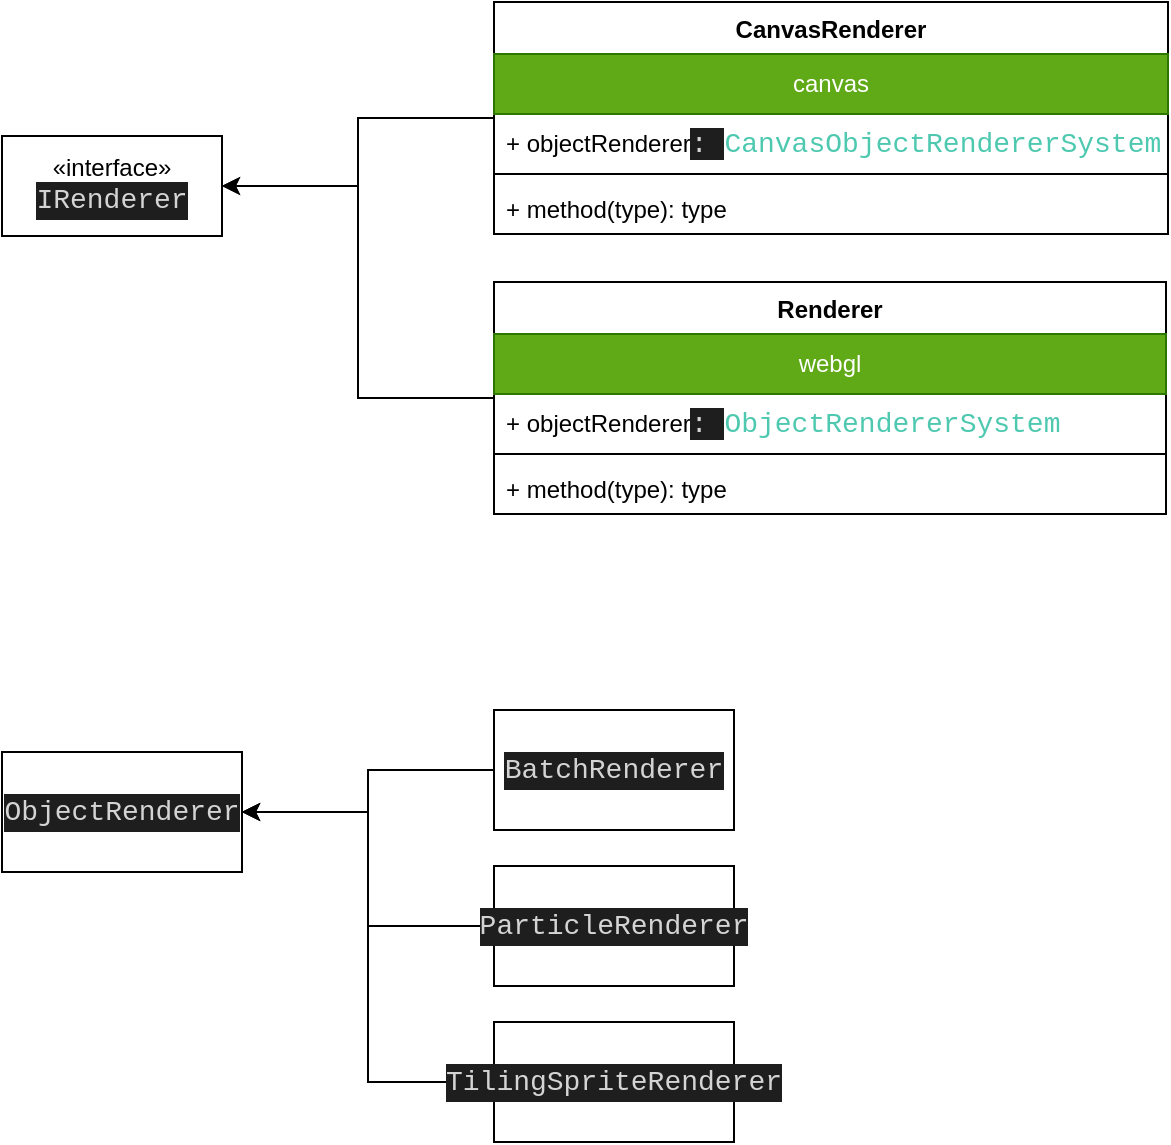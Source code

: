 <mxfile version="21.2.7" type="github" pages="2">
  <diagram name="render" id="e1oT-nx0cN_IvU85QJFF">
    <mxGraphModel dx="1195" dy="637" grid="0" gridSize="10" guides="1" tooltips="1" connect="1" arrows="1" fold="1" page="1" pageScale="1" pageWidth="1169" pageHeight="827" math="0" shadow="0">
      <root>
        <mxCell id="0" />
        <mxCell id="1" parent="0" />
        <mxCell id="wVjqyNlfLyHgIGJeyx53-1" value="«interface»&lt;br&gt;&lt;div style=&quot;color: rgb(212, 212, 212); background-color: rgb(30, 30, 30); font-family: Consolas, &amp;quot;Courier New&amp;quot;, monospace; font-size: 14px; line-height: 19px;&quot;&gt;IRenderer&lt;/div&gt;" style="html=1;whiteSpace=wrap;" parent="1" vertex="1">
          <mxGeometry x="24" y="94" width="110" height="50" as="geometry" />
        </mxCell>
        <mxCell id="qQzPLSAb_yc15qAoAnq2-8" style="edgeStyle=orthogonalEdgeStyle;rounded=0;orthogonalLoop=1;jettySize=auto;html=1;entryX=1;entryY=0.5;entryDx=0;entryDy=0;" edge="1" parent="1" source="wVjqyNlfLyHgIGJeyx53-2" target="wVjqyNlfLyHgIGJeyx53-1">
          <mxGeometry relative="1" as="geometry" />
        </mxCell>
        <mxCell id="wVjqyNlfLyHgIGJeyx53-2" value="Renderer" style="swimlane;fontStyle=1;align=center;verticalAlign=top;childLayout=stackLayout;horizontal=1;startSize=26;horizontalStack=0;resizeParent=1;resizeParentMax=0;resizeLast=0;collapsible=1;marginBottom=0;whiteSpace=wrap;html=1;" parent="1" vertex="1">
          <mxGeometry x="270" y="167" width="336" height="116" as="geometry" />
        </mxCell>
        <mxCell id="qQzPLSAb_yc15qAoAnq2-11" value="webgl" style="text;html=1;strokeColor=#2D7600;fillColor=#60a917;align=center;verticalAlign=middle;whiteSpace=wrap;rounded=0;fontColor=#ffffff;" vertex="1" parent="wVjqyNlfLyHgIGJeyx53-2">
          <mxGeometry y="26" width="336" height="30" as="geometry" />
        </mxCell>
        <mxCell id="wVjqyNlfLyHgIGJeyx53-3" value="+&amp;nbsp;objectRenderer&lt;span style=&quot;background-color: rgb(30, 30, 30); color: rgb(212, 212, 212); font-family: Consolas, &amp;quot;Courier New&amp;quot;, monospace; font-size: 14px;&quot;&gt;:&amp;nbsp;&lt;/span&gt;&lt;span style=&quot;font-family: Consolas, &amp;quot;Courier New&amp;quot;, monospace; font-size: 14px; color: rgb(78, 201, 176);&quot;&gt;ObjectRendererSystem&lt;/span&gt;" style="text;strokeColor=none;fillColor=none;align=left;verticalAlign=top;spacingLeft=4;spacingRight=4;overflow=hidden;rotatable=0;points=[[0,0.5],[1,0.5]];portConstraint=eastwest;whiteSpace=wrap;html=1;" parent="wVjqyNlfLyHgIGJeyx53-2" vertex="1">
          <mxGeometry y="56" width="336" height="26" as="geometry" />
        </mxCell>
        <mxCell id="wVjqyNlfLyHgIGJeyx53-4" value="" style="line;strokeWidth=1;fillColor=none;align=left;verticalAlign=middle;spacingTop=-1;spacingLeft=3;spacingRight=3;rotatable=0;labelPosition=right;points=[];portConstraint=eastwest;strokeColor=inherit;" parent="wVjqyNlfLyHgIGJeyx53-2" vertex="1">
          <mxGeometry y="82" width="336" height="8" as="geometry" />
        </mxCell>
        <mxCell id="wVjqyNlfLyHgIGJeyx53-5" value="+ method(type): type" style="text;strokeColor=none;fillColor=none;align=left;verticalAlign=top;spacingLeft=4;spacingRight=4;overflow=hidden;rotatable=0;points=[[0,0.5],[1,0.5]];portConstraint=eastwest;whiteSpace=wrap;html=1;" parent="wVjqyNlfLyHgIGJeyx53-2" vertex="1">
          <mxGeometry y="90" width="336" height="26" as="geometry" />
        </mxCell>
        <mxCell id="wVjqyNlfLyHgIGJeyx53-12" style="edgeStyle=orthogonalEdgeStyle;rounded=0;orthogonalLoop=1;jettySize=auto;html=1;" parent="1" source="wVjqyNlfLyHgIGJeyx53-6" target="wVjqyNlfLyHgIGJeyx53-1" edge="1">
          <mxGeometry relative="1" as="geometry" />
        </mxCell>
        <mxCell id="wVjqyNlfLyHgIGJeyx53-6" value="CanvasRenderer" style="swimlane;fontStyle=1;align=center;verticalAlign=top;childLayout=stackLayout;horizontal=1;startSize=26;horizontalStack=0;resizeParent=1;resizeParentMax=0;resizeLast=0;collapsible=1;marginBottom=0;whiteSpace=wrap;html=1;" parent="1" vertex="1">
          <mxGeometry x="270" y="27" width="337" height="116" as="geometry" />
        </mxCell>
        <mxCell id="qQzPLSAb_yc15qAoAnq2-9" value="canvas" style="text;html=1;strokeColor=#2D7600;fillColor=#60a917;align=center;verticalAlign=middle;whiteSpace=wrap;rounded=0;fontColor=#ffffff;" vertex="1" parent="wVjqyNlfLyHgIGJeyx53-6">
          <mxGeometry y="26" width="337" height="30" as="geometry" />
        </mxCell>
        <mxCell id="wVjqyNlfLyHgIGJeyx53-7" value="+&amp;nbsp;objectRenderer&lt;span style=&quot;background-color: rgb(30, 30, 30); color: rgb(212, 212, 212); font-family: Consolas, &amp;quot;Courier New&amp;quot;, monospace; font-size: 14px;&quot;&gt;:&amp;nbsp;&lt;/span&gt;&lt;span style=&quot;font-family: Consolas, &amp;quot;Courier New&amp;quot;, monospace; font-size: 14px; color: rgb(78, 201, 176);&quot;&gt;CanvasObjectRendererSystem&lt;/span&gt;&lt;span style=&quot;background-color: rgb(30, 30, 30); color: rgb(212, 212, 212); font-family: Consolas, &amp;quot;Courier New&amp;quot;, monospace; font-size: 14px;&quot;&gt;;&lt;/span&gt;" style="text;strokeColor=none;fillColor=none;align=left;verticalAlign=top;spacingLeft=4;spacingRight=4;overflow=hidden;rotatable=0;points=[[0,0.5],[1,0.5]];portConstraint=eastwest;whiteSpace=wrap;html=1;" parent="wVjqyNlfLyHgIGJeyx53-6" vertex="1">
          <mxGeometry y="56" width="337" height="26" as="geometry" />
        </mxCell>
        <mxCell id="wVjqyNlfLyHgIGJeyx53-8" value="" style="line;strokeWidth=1;fillColor=none;align=left;verticalAlign=middle;spacingTop=-1;spacingLeft=3;spacingRight=3;rotatable=0;labelPosition=right;points=[];portConstraint=eastwest;strokeColor=inherit;" parent="wVjqyNlfLyHgIGJeyx53-6" vertex="1">
          <mxGeometry y="82" width="337" height="8" as="geometry" />
        </mxCell>
        <mxCell id="wVjqyNlfLyHgIGJeyx53-9" value="+ method(type): type" style="text;strokeColor=none;fillColor=none;align=left;verticalAlign=top;spacingLeft=4;spacingRight=4;overflow=hidden;rotatable=0;points=[[0,0.5],[1,0.5]];portConstraint=eastwest;whiteSpace=wrap;html=1;" parent="wVjqyNlfLyHgIGJeyx53-6" vertex="1">
          <mxGeometry y="90" width="337" height="26" as="geometry" />
        </mxCell>
        <mxCell id="qQzPLSAb_yc15qAoAnq2-1" value="&lt;div style=&quot;color: rgb(212, 212, 212); background-color: rgb(30, 30, 30); font-family: Consolas, &amp;quot;Courier New&amp;quot;, monospace; font-size: 14px; line-height: 19px;&quot;&gt;ObjectRenderer&lt;/div&gt;" style="whiteSpace=wrap;html=1;" vertex="1" parent="1">
          <mxGeometry x="24" y="402" width="120" height="60" as="geometry" />
        </mxCell>
        <mxCell id="qQzPLSAb_yc15qAoAnq2-3" style="edgeStyle=orthogonalEdgeStyle;rounded=0;orthogonalLoop=1;jettySize=auto;html=1;" edge="1" parent="1" source="qQzPLSAb_yc15qAoAnq2-2" target="qQzPLSAb_yc15qAoAnq2-1">
          <mxGeometry relative="1" as="geometry" />
        </mxCell>
        <mxCell id="qQzPLSAb_yc15qAoAnq2-2" value="&lt;div style=&quot;color: rgb(212, 212, 212); background-color: rgb(30, 30, 30); font-family: Consolas, &amp;quot;Courier New&amp;quot;, monospace; font-size: 14px; line-height: 19px;&quot;&gt;BatchRenderer&lt;/div&gt;" style="whiteSpace=wrap;html=1;" vertex="1" parent="1">
          <mxGeometry x="270" y="381" width="120" height="60" as="geometry" />
        </mxCell>
        <mxCell id="qQzPLSAb_yc15qAoAnq2-5" style="edgeStyle=orthogonalEdgeStyle;rounded=0;orthogonalLoop=1;jettySize=auto;html=1;" edge="1" parent="1" source="qQzPLSAb_yc15qAoAnq2-4" target="qQzPLSAb_yc15qAoAnq2-1">
          <mxGeometry relative="1" as="geometry" />
        </mxCell>
        <mxCell id="qQzPLSAb_yc15qAoAnq2-4" value="&lt;div style=&quot;color: rgb(212, 212, 212); background-color: rgb(30, 30, 30); font-family: Consolas, &amp;quot;Courier New&amp;quot;, monospace; font-size: 14px; line-height: 19px;&quot;&gt;ParticleRenderer&lt;/div&gt;" style="whiteSpace=wrap;html=1;" vertex="1" parent="1">
          <mxGeometry x="270" y="459" width="120" height="60" as="geometry" />
        </mxCell>
        <mxCell id="qQzPLSAb_yc15qAoAnq2-12" style="edgeStyle=orthogonalEdgeStyle;rounded=0;orthogonalLoop=1;jettySize=auto;html=1;entryX=1;entryY=0.5;entryDx=0;entryDy=0;" edge="1" parent="1" source="qQzPLSAb_yc15qAoAnq2-6" target="qQzPLSAb_yc15qAoAnq2-1">
          <mxGeometry relative="1" as="geometry" />
        </mxCell>
        <mxCell id="qQzPLSAb_yc15qAoAnq2-6" value="&lt;div style=&quot;color: rgb(212, 212, 212); background-color: rgb(30, 30, 30); font-family: Consolas, &amp;quot;Courier New&amp;quot;, monospace; font-size: 14px; line-height: 19px;&quot;&gt;TilingSpriteRenderer&lt;/div&gt;" style="whiteSpace=wrap;html=1;" vertex="1" parent="1">
          <mxGeometry x="270" y="537" width="120" height="60" as="geometry" />
        </mxCell>
      </root>
    </mxGraphModel>
  </diagram>
  <diagram id="_kAjFn_9z7PhHfTa6r1Q" name="DisplayObject">
    <mxGraphModel dx="1434" dy="764" grid="0" gridSize="10" guides="1" tooltips="1" connect="1" arrows="1" fold="1" page="1" pageScale="1" pageWidth="1169" pageHeight="827" math="0" shadow="0">
      <root>
        <mxCell id="0" />
        <mxCell id="1" parent="0" />
        <mxCell id="FYwhKH93QQUQhRLDwPtf-1" value="&lt;div style=&quot;color: rgb(212, 212, 212); background-color: rgb(30, 30, 30); font-family: Consolas, &amp;quot;Courier New&amp;quot;, monospace; font-size: 14px; line-height: 19px;&quot;&gt;&lt;div&gt;&amp;nbsp;*&amp;nbsp;##&amp;nbsp;Display&amp;nbsp;objects&amp;nbsp;implemented&amp;nbsp;in&amp;nbsp;PixiJS&lt;/div&gt;&lt;div&gt;&lt;span style=&quot;color: #6a9955;&quot;&gt;&amp;nbsp;*&lt;/span&gt;&lt;/div&gt;&lt;div&gt;&lt;span style=&quot;color: #6a9955;&quot;&gt;&amp;nbsp;*&amp;nbsp;|&amp;nbsp;Display&amp;nbsp;Object&amp;nbsp;&amp;nbsp;&amp;nbsp;&amp;nbsp;&amp;nbsp;&amp;nbsp;&amp;nbsp;&amp;nbsp;&amp;nbsp;&amp;nbsp;&amp;nbsp;&amp;nbsp;&amp;nbsp;&amp;nbsp;&amp;nbsp;&amp;nbsp;&amp;nbsp;&amp;nbsp;|&amp;nbsp;Description&amp;nbsp;&amp;nbsp;&amp;nbsp;&amp;nbsp;&amp;nbsp;&amp;nbsp;&amp;nbsp;&amp;nbsp;&amp;nbsp;&amp;nbsp;&amp;nbsp;&amp;nbsp;&amp;nbsp;&amp;nbsp;&amp;nbsp;&amp;nbsp;&amp;nbsp;&amp;nbsp;&amp;nbsp;&amp;nbsp;&amp;nbsp;&amp;nbsp;&amp;nbsp;&amp;nbsp;&amp;nbsp;&amp;nbsp;&amp;nbsp;&amp;nbsp;&amp;nbsp;&amp;nbsp;&amp;nbsp;&amp;nbsp;&amp;nbsp;&amp;nbsp;&amp;nbsp;&amp;nbsp;&amp;nbsp;&amp;nbsp;&amp;nbsp;&amp;nbsp;&amp;nbsp;&amp;nbsp;&amp;nbsp;&amp;nbsp;&amp;nbsp;&amp;nbsp;&amp;nbsp;&amp;nbsp;&amp;nbsp;&amp;nbsp;&amp;nbsp;&amp;nbsp;&amp;nbsp;&amp;nbsp;&amp;nbsp;&amp;nbsp;&amp;nbsp;&amp;nbsp;&amp;nbsp;|&lt;/span&gt;&lt;/div&gt;&lt;div&gt;&lt;span style=&quot;color: #6a9955;&quot;&gt;&amp;nbsp;*&amp;nbsp;|&amp;nbsp;-------------------------------&amp;nbsp;|&amp;nbsp;---------------------------------------------------------------------&amp;nbsp;|&lt;/span&gt;&lt;/div&gt;&lt;div&gt;&lt;span style=&quot;color: #6a9955;&quot;&gt;&amp;nbsp;*&amp;nbsp;|&amp;nbsp;&lt;/span&gt;&lt;span style=&quot;color: #4ec9b0;&quot;&gt;{&lt;/span&gt;&lt;span style=&quot;color: #569cd6;&quot;&gt;@link&lt;/span&gt;&lt;span style=&quot;color: #4ec9b0;&quot;&gt;&amp;nbsp;&lt;/span&gt;&lt;span style=&quot;color: #9cdcfe;&quot;&gt;PIXI.Container&lt;/span&gt;&lt;span style=&quot;color: #4ec9b0;&quot;&gt;}&lt;/span&gt;&lt;span style=&quot;color: #6a9955;&quot;&gt;&amp;nbsp;&amp;nbsp;&amp;nbsp;&amp;nbsp;&amp;nbsp;&amp;nbsp;&amp;nbsp;&amp;nbsp;&amp;nbsp;&amp;nbsp;|&amp;nbsp;Adds&amp;nbsp;support&amp;nbsp;for&amp;nbsp;`children`&amp;nbsp;to&amp;nbsp;DisplayObject&amp;nbsp;&amp;nbsp;&amp;nbsp;&amp;nbsp;&amp;nbsp;&amp;nbsp;&amp;nbsp;&amp;nbsp;&amp;nbsp;&amp;nbsp;&amp;nbsp;&amp;nbsp;&amp;nbsp;&amp;nbsp;&amp;nbsp;&amp;nbsp;&amp;nbsp;&amp;nbsp;&amp;nbsp;&amp;nbsp;&amp;nbsp;&amp;nbsp;&amp;nbsp;&amp;nbsp;&amp;nbsp;&amp;nbsp;|&lt;/span&gt;&lt;/div&gt;&lt;div&gt;&lt;span style=&quot;color: #6a9955;&quot;&gt;&amp;nbsp;*&amp;nbsp;|&amp;nbsp;&lt;/span&gt;&lt;span style=&quot;color: #4ec9b0;&quot;&gt;{&lt;/span&gt;&lt;span style=&quot;color: #569cd6;&quot;&gt;@link&lt;/span&gt;&lt;span style=&quot;color: #4ec9b0;&quot;&gt;&amp;nbsp;&lt;/span&gt;&lt;span style=&quot;color: #9cdcfe;&quot;&gt;PIXI.Graphics&lt;/span&gt;&lt;span style=&quot;color: #4ec9b0;&quot;&gt;}&lt;/span&gt;&lt;span style=&quot;color: #6a9955;&quot;&gt;&amp;nbsp;&amp;nbsp;&amp;nbsp;&amp;nbsp;&amp;nbsp;&amp;nbsp;&amp;nbsp;&amp;nbsp;&amp;nbsp;&amp;nbsp;&amp;nbsp;|&amp;nbsp;Shape-drawing&amp;nbsp;display&amp;nbsp;object&amp;nbsp;similar&amp;nbsp;to&amp;nbsp;the&amp;nbsp;Canvas&amp;nbsp;API&amp;nbsp;&amp;nbsp;&amp;nbsp;&amp;nbsp;&amp;nbsp;&amp;nbsp;&amp;nbsp;&amp;nbsp;&amp;nbsp;&amp;nbsp;&amp;nbsp;&amp;nbsp;&amp;nbsp;&amp;nbsp;&amp;nbsp;&amp;nbsp;|&lt;/span&gt;&lt;/div&gt;&lt;div&gt;&lt;span style=&quot;color: #6a9955;&quot;&gt;&amp;nbsp;*&amp;nbsp;|&amp;nbsp;&lt;/span&gt;&lt;span style=&quot;color: #4ec9b0;&quot;&gt;{&lt;/span&gt;&lt;span style=&quot;color: #569cd6;&quot;&gt;@link&lt;/span&gt;&lt;span style=&quot;color: #4ec9b0;&quot;&gt;&amp;nbsp;&lt;/span&gt;&lt;span style=&quot;color: #9cdcfe;&quot;&gt;PIXI.Sprite&lt;/span&gt;&lt;span style=&quot;color: #4ec9b0;&quot;&gt;}&lt;/span&gt;&lt;span style=&quot;color: #6a9955;&quot;&gt;&amp;nbsp;&amp;nbsp;&amp;nbsp;&amp;nbsp;&amp;nbsp;&amp;nbsp;&amp;nbsp;&amp;nbsp;&amp;nbsp;&amp;nbsp;&amp;nbsp;&amp;nbsp;&amp;nbsp;|&amp;nbsp;Draws&amp;nbsp;textures&amp;nbsp;(i.e.&amp;nbsp;images)&amp;nbsp;&amp;nbsp;&amp;nbsp;&amp;nbsp;&amp;nbsp;&amp;nbsp;&amp;nbsp;&amp;nbsp;&amp;nbsp;&amp;nbsp;&amp;nbsp;&amp;nbsp;&amp;nbsp;&amp;nbsp;&amp;nbsp;&amp;nbsp;&amp;nbsp;&amp;nbsp;&amp;nbsp;&amp;nbsp;&amp;nbsp;&amp;nbsp;&amp;nbsp;&amp;nbsp;&amp;nbsp;&amp;nbsp;&amp;nbsp;&amp;nbsp;&amp;nbsp;&amp;nbsp;&amp;nbsp;&amp;nbsp;&amp;nbsp;&amp;nbsp;&amp;nbsp;&amp;nbsp;&amp;nbsp;&amp;nbsp;&amp;nbsp;&amp;nbsp;&amp;nbsp;&amp;nbsp;|&lt;/span&gt;&lt;/div&gt;&lt;div&gt;&lt;span style=&quot;color: #6a9955;&quot;&gt;&amp;nbsp;*&amp;nbsp;|&amp;nbsp;&lt;/span&gt;&lt;span style=&quot;color: #4ec9b0;&quot;&gt;{&lt;/span&gt;&lt;span style=&quot;color: #569cd6;&quot;&gt;@link&lt;/span&gt;&lt;span style=&quot;color: #4ec9b0;&quot;&gt;&amp;nbsp;&lt;/span&gt;&lt;span style=&quot;color: #9cdcfe;&quot;&gt;PIXI.Text&lt;/span&gt;&lt;span style=&quot;color: #4ec9b0;&quot;&gt;}&lt;/span&gt;&lt;span style=&quot;color: #6a9955;&quot;&gt;&amp;nbsp;&amp;nbsp;&amp;nbsp;&amp;nbsp;&amp;nbsp;&amp;nbsp;&amp;nbsp;&amp;nbsp;&amp;nbsp;&amp;nbsp;&amp;nbsp;&amp;nbsp;&amp;nbsp;&amp;nbsp;&amp;nbsp;|&amp;nbsp;Draws&amp;nbsp;text&amp;nbsp;using&amp;nbsp;the&amp;nbsp;Canvas&amp;nbsp;API&amp;nbsp;internally&amp;nbsp;&amp;nbsp;&amp;nbsp;&amp;nbsp;&amp;nbsp;&amp;nbsp;&amp;nbsp;&amp;nbsp;&amp;nbsp;&amp;nbsp;&amp;nbsp;&amp;nbsp;&amp;nbsp;&amp;nbsp;&amp;nbsp;&amp;nbsp;&amp;nbsp;&amp;nbsp;&amp;nbsp;&amp;nbsp;&amp;nbsp;&amp;nbsp;&amp;nbsp;&amp;nbsp;&amp;nbsp;&amp;nbsp;&amp;nbsp;&amp;nbsp;|&lt;/span&gt;&lt;/div&gt;&lt;div&gt;&lt;span style=&quot;color: #6a9955;&quot;&gt;&amp;nbsp;*&amp;nbsp;|&amp;nbsp;&lt;/span&gt;&lt;span style=&quot;color: #4ec9b0;&quot;&gt;{&lt;/span&gt;&lt;span style=&quot;color: #569cd6;&quot;&gt;@link&lt;/span&gt;&lt;span style=&quot;color: #4ec9b0;&quot;&gt;&amp;nbsp;&lt;/span&gt;&lt;span style=&quot;color: #9cdcfe;&quot;&gt;PIXI.BitmapText&lt;/span&gt;&lt;span style=&quot;color: #4ec9b0;&quot;&gt;}&lt;/span&gt;&lt;span style=&quot;color: #6a9955;&quot;&gt;&amp;nbsp;&amp;nbsp;&amp;nbsp;&amp;nbsp;&amp;nbsp;&amp;nbsp;&amp;nbsp;&amp;nbsp;&amp;nbsp;|&amp;nbsp;More&amp;nbsp;scaleable&amp;nbsp;solution&amp;nbsp;for&amp;nbsp;text&amp;nbsp;rendering,&amp;nbsp;reusing&amp;nbsp;glyph&amp;nbsp;textures&amp;nbsp;&amp;nbsp;&amp;nbsp;&amp;nbsp;|&lt;/span&gt;&lt;/div&gt;&lt;div&gt;&lt;span style=&quot;color: #6a9955;&quot;&gt;&amp;nbsp;*&amp;nbsp;|&amp;nbsp;&lt;/span&gt;&lt;span style=&quot;color: #4ec9b0;&quot;&gt;{&lt;/span&gt;&lt;span style=&quot;color: #569cd6;&quot;&gt;@link&lt;/span&gt;&lt;span style=&quot;color: #4ec9b0;&quot;&gt;&amp;nbsp;&lt;/span&gt;&lt;span style=&quot;color: #9cdcfe;&quot;&gt;PIXI.TilingSprite&lt;/span&gt;&lt;span style=&quot;color: #4ec9b0;&quot;&gt;}&lt;/span&gt;&lt;span style=&quot;color: #6a9955;&quot;&gt;&amp;nbsp;&amp;nbsp;&amp;nbsp;&amp;nbsp;&amp;nbsp;&amp;nbsp;&amp;nbsp;|&amp;nbsp;Draws&amp;nbsp;textures/images&amp;nbsp;in&amp;nbsp;a&amp;nbsp;tiled&amp;nbsp;fashion&amp;nbsp;&amp;nbsp;&amp;nbsp;&amp;nbsp;&amp;nbsp;&amp;nbsp;&amp;nbsp;&amp;nbsp;&amp;nbsp;&amp;nbsp;&amp;nbsp;&amp;nbsp;&amp;nbsp;&amp;nbsp;&amp;nbsp;&amp;nbsp;&amp;nbsp;&amp;nbsp;&amp;nbsp;&amp;nbsp;&amp;nbsp;&amp;nbsp;&amp;nbsp;&amp;nbsp;&amp;nbsp;&amp;nbsp;&amp;nbsp;&amp;nbsp;&amp;nbsp;&amp;nbsp;|&lt;/span&gt;&lt;/div&gt;&lt;div&gt;&lt;span style=&quot;color: #6a9955;&quot;&gt;&amp;nbsp;*&amp;nbsp;|&amp;nbsp;&lt;/span&gt;&lt;span style=&quot;color: #4ec9b0;&quot;&gt;{&lt;/span&gt;&lt;span style=&quot;color: #569cd6;&quot;&gt;@link&lt;/span&gt;&lt;span style=&quot;color: #4ec9b0;&quot;&gt;&amp;nbsp;&lt;/span&gt;&lt;span style=&quot;color: #9cdcfe;&quot;&gt;PIXI.AnimatedSprite&lt;/span&gt;&lt;span style=&quot;color: #4ec9b0;&quot;&gt;}&lt;/span&gt;&lt;span style=&quot;color: #6a9955;&quot;&gt;&amp;nbsp;&amp;nbsp;&amp;nbsp;&amp;nbsp;&amp;nbsp;|&amp;nbsp;Draws&amp;nbsp;an&amp;nbsp;animation&amp;nbsp;of&amp;nbsp;multiple&amp;nbsp;images&amp;nbsp;&amp;nbsp;&amp;nbsp;&amp;nbsp;&amp;nbsp;&amp;nbsp;&amp;nbsp;&amp;nbsp;&amp;nbsp;&amp;nbsp;&amp;nbsp;&amp;nbsp;&amp;nbsp;&amp;nbsp;&amp;nbsp;&amp;nbsp;&amp;nbsp;&amp;nbsp;&amp;nbsp;&amp;nbsp;&amp;nbsp;&amp;nbsp;&amp;nbsp;&amp;nbsp;&amp;nbsp;&amp;nbsp;&amp;nbsp;&amp;nbsp;&amp;nbsp;&amp;nbsp;&amp;nbsp;&amp;nbsp;&amp;nbsp;|&lt;/span&gt;&lt;/div&gt;&lt;div&gt;&lt;span style=&quot;color: #6a9955;&quot;&gt;&amp;nbsp;*&amp;nbsp;|&amp;nbsp;&lt;/span&gt;&lt;span style=&quot;color: #4ec9b0;&quot;&gt;{&lt;/span&gt;&lt;span style=&quot;color: #569cd6;&quot;&gt;@link&lt;/span&gt;&lt;span style=&quot;color: #4ec9b0;&quot;&gt;&amp;nbsp;&lt;/span&gt;&lt;span style=&quot;color: #9cdcfe;&quot;&gt;PIXI.Mesh&lt;/span&gt;&lt;span style=&quot;color: #4ec9b0;&quot;&gt;}&lt;/span&gt;&lt;span style=&quot;color: #6a9955;&quot;&gt;&amp;nbsp;&amp;nbsp;&amp;nbsp;&amp;nbsp;&amp;nbsp;&amp;nbsp;&amp;nbsp;&amp;nbsp;&amp;nbsp;&amp;nbsp;&amp;nbsp;&amp;nbsp;&amp;nbsp;&amp;nbsp;&amp;nbsp;|&amp;nbsp;Provides&amp;nbsp;a&amp;nbsp;lower-level&amp;nbsp;API&amp;nbsp;for&amp;nbsp;drawing&amp;nbsp;meshes&amp;nbsp;with&amp;nbsp;custom&amp;nbsp;data&amp;nbsp;&amp;nbsp;&amp;nbsp;&amp;nbsp;&amp;nbsp;&amp;nbsp;&amp;nbsp;&amp;nbsp;|&lt;/span&gt;&lt;/div&gt;&lt;div&gt;&lt;span style=&quot;color: #6a9955;&quot;&gt;&amp;nbsp;*&amp;nbsp;|&amp;nbsp;&lt;/span&gt;&lt;span style=&quot;color: #4ec9b0;&quot;&gt;{&lt;/span&gt;&lt;span style=&quot;color: #569cd6;&quot;&gt;@link&lt;/span&gt;&lt;span style=&quot;color: #4ec9b0;&quot;&gt;&amp;nbsp;&lt;/span&gt;&lt;span style=&quot;color: #9cdcfe;&quot;&gt;PIXI.NineSlicePlane&lt;/span&gt;&lt;span style=&quot;color: #4ec9b0;&quot;&gt;}&lt;/span&gt;&lt;span style=&quot;color: #6a9955;&quot;&gt;&amp;nbsp;&amp;nbsp;&amp;nbsp;&amp;nbsp;&amp;nbsp;|&amp;nbsp;Mesh-related&amp;nbsp;&amp;nbsp;&amp;nbsp;&amp;nbsp;&amp;nbsp;&amp;nbsp;&amp;nbsp;&amp;nbsp;&amp;nbsp;&amp;nbsp;&amp;nbsp;&amp;nbsp;&amp;nbsp;&amp;nbsp;&amp;nbsp;&amp;nbsp;&amp;nbsp;&amp;nbsp;&amp;nbsp;&amp;nbsp;&amp;nbsp;&amp;nbsp;&amp;nbsp;&amp;nbsp;&amp;nbsp;&amp;nbsp;&amp;nbsp;&amp;nbsp;&amp;nbsp;&amp;nbsp;&amp;nbsp;&amp;nbsp;&amp;nbsp;&amp;nbsp;&amp;nbsp;&amp;nbsp;&amp;nbsp;&amp;nbsp;&amp;nbsp;&amp;nbsp;&amp;nbsp;&amp;nbsp;&amp;nbsp;&amp;nbsp;&amp;nbsp;&amp;nbsp;&amp;nbsp;&amp;nbsp;&amp;nbsp;&amp;nbsp;&amp;nbsp;&amp;nbsp;&amp;nbsp;&amp;nbsp;&amp;nbsp;&amp;nbsp;&amp;nbsp;&amp;nbsp;|&lt;/span&gt;&lt;/div&gt;&lt;div&gt;&lt;span style=&quot;color: #6a9955;&quot;&gt;&amp;nbsp;*&amp;nbsp;|&amp;nbsp;&lt;/span&gt;&lt;span style=&quot;color: #4ec9b0;&quot;&gt;{&lt;/span&gt;&lt;span style=&quot;color: #569cd6;&quot;&gt;@link&lt;/span&gt;&lt;span style=&quot;color: #4ec9b0;&quot;&gt;&amp;nbsp;&lt;/span&gt;&lt;span style=&quot;color: #9cdcfe;&quot;&gt;PIXI.SimpleMesh&lt;/span&gt;&lt;span style=&quot;color: #4ec9b0;&quot;&gt;}&lt;/span&gt;&lt;span style=&quot;color: #6a9955;&quot;&gt;&amp;nbsp;&amp;nbsp;&amp;nbsp;&amp;nbsp;&amp;nbsp;&amp;nbsp;&amp;nbsp;&amp;nbsp;&amp;nbsp;|&amp;nbsp;v4-compatible&amp;nbsp;mesh&amp;nbsp;&amp;nbsp;&amp;nbsp;&amp;nbsp;&amp;nbsp;&amp;nbsp;&amp;nbsp;&amp;nbsp;&amp;nbsp;&amp;nbsp;&amp;nbsp;&amp;nbsp;&amp;nbsp;&amp;nbsp;&amp;nbsp;&amp;nbsp;&amp;nbsp;&amp;nbsp;&amp;nbsp;&amp;nbsp;&amp;nbsp;&amp;nbsp;&amp;nbsp;&amp;nbsp;&amp;nbsp;&amp;nbsp;&amp;nbsp;&amp;nbsp;&amp;nbsp;&amp;nbsp;&amp;nbsp;&amp;nbsp;&amp;nbsp;&amp;nbsp;&amp;nbsp;&amp;nbsp;&amp;nbsp;&amp;nbsp;&amp;nbsp;&amp;nbsp;&amp;nbsp;&amp;nbsp;&amp;nbsp;&amp;nbsp;&amp;nbsp;&amp;nbsp;&amp;nbsp;&amp;nbsp;&amp;nbsp;&amp;nbsp;&amp;nbsp;&amp;nbsp;|&lt;/span&gt;&lt;/div&gt;&lt;div&gt;&lt;span style=&quot;color: #6a9955;&quot;&gt;&amp;nbsp;*&amp;nbsp;|&amp;nbsp;&lt;/span&gt;&lt;span style=&quot;color: #4ec9b0;&quot;&gt;{&lt;/span&gt;&lt;span style=&quot;color: #569cd6;&quot;&gt;@link&lt;/span&gt;&lt;span style=&quot;color: #4ec9b0;&quot;&gt;&amp;nbsp;&lt;/span&gt;&lt;span style=&quot;color: #9cdcfe;&quot;&gt;PIXI.SimplePlane&lt;/span&gt;&lt;span style=&quot;color: #4ec9b0;&quot;&gt;}&lt;/span&gt;&lt;span style=&quot;color: #6a9955;&quot;&gt;&amp;nbsp;&amp;nbsp;&amp;nbsp;&amp;nbsp;&amp;nbsp;&amp;nbsp;&amp;nbsp;&amp;nbsp;|&amp;nbsp;Mesh-related&amp;nbsp;&amp;nbsp;&amp;nbsp;&amp;nbsp;&amp;nbsp;&amp;nbsp;&amp;nbsp;&amp;nbsp;&amp;nbsp;&amp;nbsp;&amp;nbsp;&amp;nbsp;&amp;nbsp;&amp;nbsp;&amp;nbsp;&amp;nbsp;&amp;nbsp;&amp;nbsp;&amp;nbsp;&amp;nbsp;&amp;nbsp;&amp;nbsp;&amp;nbsp;&amp;nbsp;&amp;nbsp;&amp;nbsp;&amp;nbsp;&amp;nbsp;&amp;nbsp;&amp;nbsp;&amp;nbsp;&amp;nbsp;&amp;nbsp;&amp;nbsp;&amp;nbsp;&amp;nbsp;&amp;nbsp;&amp;nbsp;&amp;nbsp;&amp;nbsp;&amp;nbsp;&amp;nbsp;&amp;nbsp;&amp;nbsp;&amp;nbsp;&amp;nbsp;&amp;nbsp;&amp;nbsp;&amp;nbsp;&amp;nbsp;&amp;nbsp;&amp;nbsp;&amp;nbsp;&amp;nbsp;&amp;nbsp;&amp;nbsp;&amp;nbsp;&amp;nbsp;|&lt;/span&gt;&lt;/div&gt;&lt;div&gt;&lt;span style=&quot;color: #6a9955;&quot;&gt;&amp;nbsp;*&amp;nbsp;|&amp;nbsp;&lt;/span&gt;&lt;span style=&quot;color: #4ec9b0;&quot;&gt;{&lt;/span&gt;&lt;span style=&quot;color: #569cd6;&quot;&gt;@link&lt;/span&gt;&lt;span style=&quot;color: #4ec9b0;&quot;&gt;&amp;nbsp;&lt;/span&gt;&lt;span style=&quot;color: #9cdcfe;&quot;&gt;PIXI.SimpleRope&lt;/span&gt;&lt;span style=&quot;color: #4ec9b0;&quot;&gt;}&lt;/span&gt;&lt;span style=&quot;color: #6a9955;&quot;&gt;&amp;nbsp;&amp;nbsp;&amp;nbsp;&amp;nbsp;&amp;nbsp;&amp;nbsp;&amp;nbsp;&amp;nbsp;&amp;nbsp;|&amp;nbsp;Mesh-related&amp;nbsp;&amp;nbsp;&amp;nbsp;&amp;nbsp;&amp;nbsp;&amp;nbsp;&amp;nbsp;&amp;nbsp;&amp;nbsp;&amp;nbsp;&amp;nbsp;&amp;nbsp;&amp;nbsp;&amp;nbsp;&amp;nbsp;&amp;nbsp;&amp;nbsp;&amp;nbsp;&amp;nbsp;&amp;nbsp;&amp;nbsp;&amp;nbsp;&amp;nbsp;&amp;nbsp;&amp;nbsp;&amp;nbsp;&amp;nbsp;&amp;nbsp;&amp;nbsp;&amp;nbsp;&amp;nbsp;&amp;nbsp;&amp;nbsp;&amp;nbsp;&amp;nbsp;&amp;nbsp;&amp;nbsp;&amp;nbsp;&amp;nbsp;&amp;nbsp;&amp;nbsp;&amp;nbsp;&amp;nbsp;&amp;nbsp;&amp;nbsp;&amp;nbsp;&amp;nbsp;&amp;nbsp;&amp;nbsp;&amp;nbsp;&amp;nbsp;&amp;nbsp;&amp;nbsp;&amp;nbsp;&amp;nbsp;&amp;nbsp;&amp;nbsp;&amp;nbsp;|&lt;/span&gt;&lt;/div&gt;&lt;/div&gt;" style="text;html=1;align=left;verticalAlign=middle;resizable=0;points=[];autosize=1;strokeColor=none;fillColor=none;" vertex="1" parent="1">
          <mxGeometry x="2" y="3" width="865" height="316" as="geometry" />
        </mxCell>
        <mxCell id="FYwhKH93QQUQhRLDwPtf-6" value="&lt;div style=&quot;color: rgb(212, 212, 212); background-color: rgb(30, 30, 30); font-family: Consolas, &amp;quot;Courier New&amp;quot;, monospace; font-size: 14px; line-height: 19px;&quot;&gt;DisplayObject&lt;/div&gt;" style="html=1;whiteSpace=wrap;" vertex="1" parent="1">
          <mxGeometry x="326" y="336" width="110" height="50" as="geometry" />
        </mxCell>
        <mxCell id="FYwhKH93QQUQhRLDwPtf-8" style="edgeStyle=orthogonalEdgeStyle;rounded=0;orthogonalLoop=1;jettySize=auto;html=1;" edge="1" parent="1" source="FYwhKH93QQUQhRLDwPtf-7" target="FYwhKH93QQUQhRLDwPtf-6">
          <mxGeometry relative="1" as="geometry" />
        </mxCell>
        <mxCell id="FYwhKH93QQUQhRLDwPtf-7" value="&lt;div style=&quot;color: rgb(212, 212, 212); background-color: rgb(30, 30, 30); font-family: Consolas, &amp;quot;Courier New&amp;quot;, monospace; font-size: 14px; line-height: 19px;&quot;&gt;Container&lt;/div&gt;" style="whiteSpace=wrap;html=1;" vertex="1" parent="1">
          <mxGeometry x="321" y="408" width="120" height="60" as="geometry" />
        </mxCell>
        <mxCell id="FYwhKH93QQUQhRLDwPtf-18" style="edgeStyle=orthogonalEdgeStyle;rounded=0;orthogonalLoop=1;jettySize=auto;html=1;" edge="1" parent="1" source="FYwhKH93QQUQhRLDwPtf-9" target="FYwhKH93QQUQhRLDwPtf-7">
          <mxGeometry relative="1" as="geometry">
            <Array as="points">
              <mxPoint x="232" y="504" />
              <mxPoint x="381" y="504" />
            </Array>
          </mxGeometry>
        </mxCell>
        <mxCell id="FYwhKH93QQUQhRLDwPtf-9" value="&lt;div style=&quot;color: rgb(212, 212, 212); background-color: rgb(30, 30, 30); font-family: Consolas, &amp;quot;Courier New&amp;quot;, monospace; font-size: 14px; line-height: 19px;&quot;&gt;Sprite&lt;/div&gt;" style="whiteSpace=wrap;html=1;" vertex="1" parent="1">
          <mxGeometry x="172" y="517" width="120" height="60" as="geometry" />
        </mxCell>
        <mxCell id="FYwhKH93QQUQhRLDwPtf-19" style="edgeStyle=orthogonalEdgeStyle;rounded=0;orthogonalLoop=1;jettySize=auto;html=1;" edge="1" parent="1" source="FYwhKH93QQUQhRLDwPtf-11" target="FYwhKH93QQUQhRLDwPtf-7">
          <mxGeometry relative="1" as="geometry" />
        </mxCell>
        <mxCell id="FYwhKH93QQUQhRLDwPtf-11" value="&lt;div style=&quot;color: rgb(212, 212, 212); background-color: rgb(30, 30, 30); font-family: Consolas, &amp;quot;Courier New&amp;quot;, monospace; font-size: 14px; line-height: 19px;&quot;&gt;Graphics&lt;/div&gt;" style="whiteSpace=wrap;html=1;" vertex="1" parent="1">
          <mxGeometry x="321" y="517" width="120" height="60" as="geometry" />
        </mxCell>
        <mxCell id="FYwhKH93QQUQhRLDwPtf-15" style="edgeStyle=orthogonalEdgeStyle;rounded=0;orthogonalLoop=1;jettySize=auto;html=1;" edge="1" parent="1" source="FYwhKH93QQUQhRLDwPtf-14" target="FYwhKH93QQUQhRLDwPtf-9">
          <mxGeometry relative="1" as="geometry">
            <Array as="points">
              <mxPoint x="77" y="606" />
              <mxPoint x="232" y="606" />
            </Array>
          </mxGeometry>
        </mxCell>
        <mxCell id="FYwhKH93QQUQhRLDwPtf-14" value="&lt;div style=&quot;color: rgb(212, 212, 212); background-color: rgb(30, 30, 30); font-family: Consolas, &amp;quot;Courier New&amp;quot;, monospace; font-size: 14px; line-height: 19px;&quot;&gt;Text&lt;/div&gt;" style="whiteSpace=wrap;html=1;" vertex="1" parent="1">
          <mxGeometry x="17" y="630" width="120" height="60" as="geometry" />
        </mxCell>
        <mxCell id="FYwhKH93QQUQhRLDwPtf-20" style="edgeStyle=orthogonalEdgeStyle;rounded=0;orthogonalLoop=1;jettySize=auto;html=1;" edge="1" parent="1" source="FYwhKH93QQUQhRLDwPtf-16" target="FYwhKH93QQUQhRLDwPtf-7">
          <mxGeometry relative="1" as="geometry">
            <Array as="points">
              <mxPoint x="530" y="504" />
              <mxPoint x="381" y="504" />
            </Array>
          </mxGeometry>
        </mxCell>
        <mxCell id="FYwhKH93QQUQhRLDwPtf-16" value="&lt;div style=&quot;color: rgb(212, 212, 212); background-color: rgb(30, 30, 30); font-family: Consolas, &amp;quot;Courier New&amp;quot;, monospace; font-size: 14px; line-height: 19px;&quot;&gt;BitmapText&lt;/div&gt;" style="whiteSpace=wrap;html=1;" vertex="1" parent="1">
          <mxGeometry x="470" y="517" width="120" height="60" as="geometry" />
        </mxCell>
        <mxCell id="FYwhKH93QQUQhRLDwPtf-22" style="edgeStyle=orthogonalEdgeStyle;rounded=0;orthogonalLoop=1;jettySize=auto;html=1;" edge="1" parent="1" source="FYwhKH93QQUQhRLDwPtf-21" target="FYwhKH93QQUQhRLDwPtf-9">
          <mxGeometry relative="1" as="geometry" />
        </mxCell>
        <mxCell id="FYwhKH93QQUQhRLDwPtf-21" value="&lt;div style=&quot;color: rgb(212, 212, 212); background-color: rgb(30, 30, 30); font-family: Consolas, &amp;quot;Courier New&amp;quot;, monospace; font-size: 14px; line-height: 19px;&quot;&gt;TilingSprite&lt;/div&gt;" style="whiteSpace=wrap;html=1;" vertex="1" parent="1">
          <mxGeometry x="172" y="630" width="120" height="60" as="geometry" />
        </mxCell>
        <mxCell id="FYwhKH93QQUQhRLDwPtf-24" style="edgeStyle=orthogonalEdgeStyle;rounded=0;orthogonalLoop=1;jettySize=auto;html=1;" edge="1" parent="1" source="FYwhKH93QQUQhRLDwPtf-23" target="FYwhKH93QQUQhRLDwPtf-9">
          <mxGeometry relative="1" as="geometry">
            <Array as="points">
              <mxPoint x="386" y="605" />
              <mxPoint x="232" y="605" />
            </Array>
          </mxGeometry>
        </mxCell>
        <mxCell id="FYwhKH93QQUQhRLDwPtf-23" value="&lt;div style=&quot;color: rgb(212, 212, 212); background-color: rgb(30, 30, 30); font-family: Consolas, &amp;quot;Courier New&amp;quot;, monospace; font-size: 14px; line-height: 19px;&quot;&gt;AnimatedSprite&lt;/div&gt;" style="whiteSpace=wrap;html=1;" vertex="1" parent="1">
          <mxGeometry x="326" y="630" width="120" height="60" as="geometry" />
        </mxCell>
        <mxCell id="FYwhKH93QQUQhRLDwPtf-26" style="edgeStyle=orthogonalEdgeStyle;rounded=0;orthogonalLoop=1;jettySize=auto;html=1;" edge="1" parent="1" source="FYwhKH93QQUQhRLDwPtf-25" target="FYwhKH93QQUQhRLDwPtf-7">
          <mxGeometry relative="1" as="geometry">
            <Array as="points">
              <mxPoint x="679" y="504" />
              <mxPoint x="381" y="504" />
            </Array>
          </mxGeometry>
        </mxCell>
        <mxCell id="FYwhKH93QQUQhRLDwPtf-25" value="&lt;div style=&quot;color: rgb(212, 212, 212); background-color: rgb(30, 30, 30); font-family: Consolas, &amp;quot;Courier New&amp;quot;, monospace; font-size: 14px; line-height: 19px;&quot;&gt;Mesh&lt;/div&gt;" style="whiteSpace=wrap;html=1;" vertex="1" parent="1">
          <mxGeometry x="619" y="517" width="120" height="60" as="geometry" />
        </mxCell>
        <mxCell id="FYwhKH93QQUQhRLDwPtf-28" style="edgeStyle=orthogonalEdgeStyle;rounded=0;orthogonalLoop=1;jettySize=auto;html=1;" edge="1" parent="1" source="FYwhKH93QQUQhRLDwPtf-27" target="FYwhKH93QQUQhRLDwPtf-25">
          <mxGeometry relative="1" as="geometry" />
        </mxCell>
        <mxCell id="FYwhKH93QQUQhRLDwPtf-27" value="&lt;div style=&quot;color: rgb(212, 212, 212); background-color: rgb(30, 30, 30); font-family: Consolas, &amp;quot;Courier New&amp;quot;, monospace; font-size: 14px; line-height: 19px;&quot;&gt;SimpleMesh&lt;/div&gt;" style="whiteSpace=wrap;html=1;" vertex="1" parent="1">
          <mxGeometry x="517" y="630" width="120" height="60" as="geometry" />
        </mxCell>
        <mxCell id="FYwhKH93QQUQhRLDwPtf-30" style="edgeStyle=orthogonalEdgeStyle;rounded=0;orthogonalLoop=1;jettySize=auto;html=1;" edge="1" parent="1" source="FYwhKH93QQUQhRLDwPtf-29" target="FYwhKH93QQUQhRLDwPtf-25">
          <mxGeometry relative="1" as="geometry" />
        </mxCell>
        <mxCell id="FYwhKH93QQUQhRLDwPtf-29" value="&lt;div style=&quot;color: rgb(212, 212, 212); background-color: rgb(30, 30, 30); font-family: Consolas, &amp;quot;Courier New&amp;quot;, monospace; font-size: 14px; line-height: 19px;&quot;&gt;SimplePlane&lt;/div&gt;" style="whiteSpace=wrap;html=1;" vertex="1" parent="1">
          <mxGeometry x="656" y="630" width="120" height="60" as="geometry" />
        </mxCell>
        <mxCell id="FYwhKH93QQUQhRLDwPtf-32" style="edgeStyle=orthogonalEdgeStyle;rounded=0;orthogonalLoop=1;jettySize=auto;html=1;" edge="1" parent="1" source="FYwhKH93QQUQhRLDwPtf-31" target="FYwhKH93QQUQhRLDwPtf-25">
          <mxGeometry relative="1" as="geometry">
            <Array as="points">
              <mxPoint x="850" y="603" />
              <mxPoint x="679" y="603" />
            </Array>
          </mxGeometry>
        </mxCell>
        <mxCell id="FYwhKH93QQUQhRLDwPtf-31" value="&lt;div style=&quot;color: rgb(212, 212, 212); background-color: rgb(30, 30, 30); font-family: Consolas, &amp;quot;Courier New&amp;quot;, monospace; font-size: 14px; line-height: 19px;&quot;&gt;SimpleRope&lt;/div&gt;" style="whiteSpace=wrap;html=1;" vertex="1" parent="1">
          <mxGeometry x="788" y="630" width="120" height="60" as="geometry" />
        </mxCell>
      </root>
    </mxGraphModel>
  </diagram>
</mxfile>
